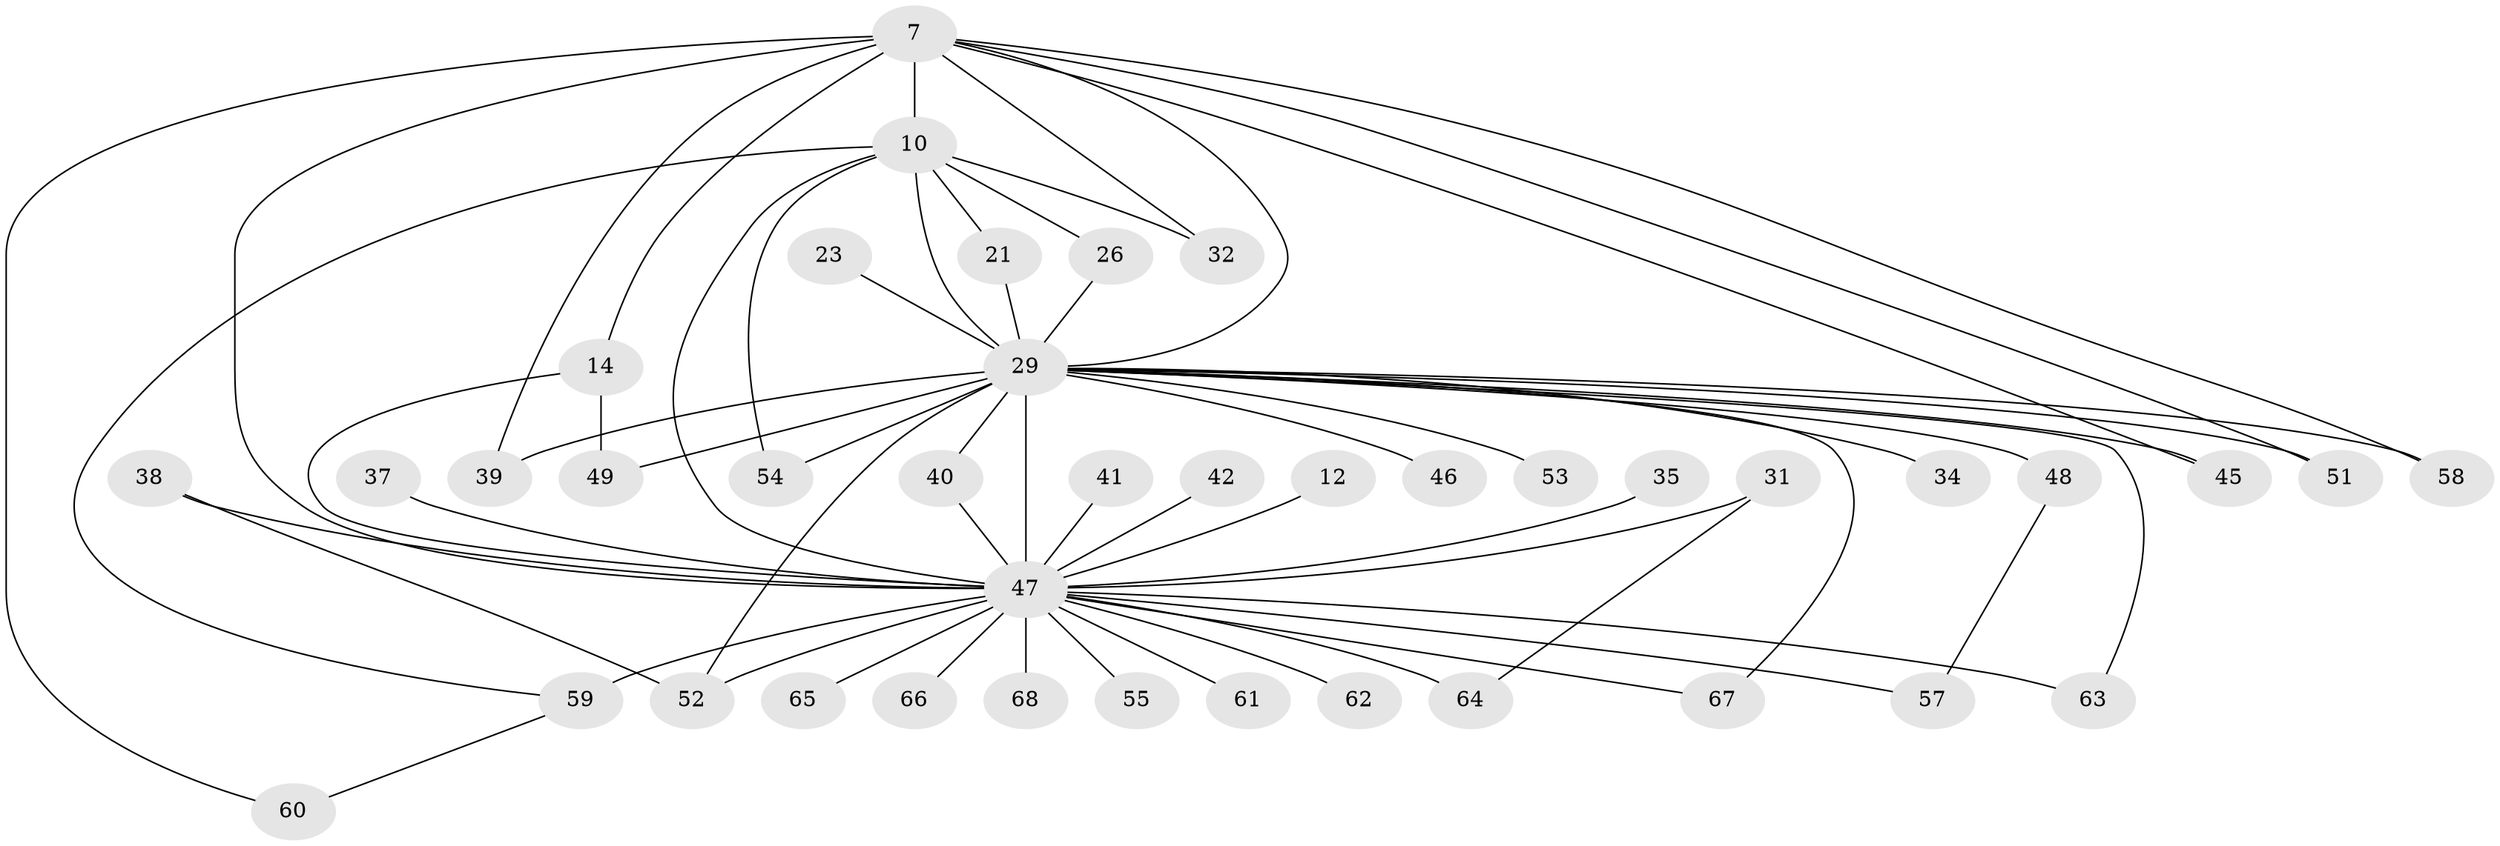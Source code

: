 // original degree distribution, {20: 0.029411764705882353, 15: 0.029411764705882353, 23: 0.029411764705882353, 16: 0.014705882352941176, 25: 0.014705882352941176, 12: 0.029411764705882353, 3: 0.22058823529411764, 2: 0.5735294117647058, 5: 0.029411764705882353, 4: 0.029411764705882353}
// Generated by graph-tools (version 1.1) at 2025/47/03/04/25 21:47:12]
// undirected, 40 vertices, 61 edges
graph export_dot {
graph [start="1"]
  node [color=gray90,style=filled];
  7 [super="+2"];
  10 [super="+9"];
  12;
  14;
  21;
  23;
  26;
  29 [super="+18+6+20+28"];
  31;
  32;
  34;
  35;
  37;
  38 [super="+17"];
  39 [super="+24"];
  40;
  41;
  42;
  45;
  46;
  47 [super="+33+8"];
  48;
  49 [super="+27+30"];
  51;
  52 [super="+50"];
  53;
  54;
  55;
  57;
  58 [super="+16+36"];
  59 [super="+11+25"];
  60;
  61;
  62 [super="+44"];
  63;
  64 [super="+22"];
  65;
  66 [super="+56"];
  67;
  68 [super="+43"];
  7 -- 10 [weight=4];
  7 -- 45;
  7 -- 60;
  7 -- 32;
  7 -- 39 [weight=3];
  7 -- 14;
  7 -- 51;
  7 -- 58 [weight=2];
  7 -- 47 [weight=7];
  7 -- 29 [weight=7];
  10 -- 54;
  10 -- 32;
  10 -- 21;
  10 -- 26;
  10 -- 59;
  10 -- 47 [weight=6];
  10 -- 29 [weight=7];
  12 -- 47 [weight=2];
  14 -- 49;
  14 -- 47;
  21 -- 29;
  23 -- 29;
  26 -- 29;
  29 -- 47 [weight=13];
  29 -- 67;
  29 -- 34 [weight=2];
  29 -- 39;
  29 -- 40;
  29 -- 45;
  29 -- 46 [weight=2];
  29 -- 48 [weight=2];
  29 -- 49 [weight=3];
  29 -- 51;
  29 -- 52;
  29 -- 53 [weight=2];
  29 -- 54;
  29 -- 58 [weight=2];
  29 -- 63;
  31 -- 64;
  31 -- 47 [weight=2];
  35 -- 47 [weight=2];
  37 -- 47 [weight=2];
  38 -- 47 [weight=4];
  38 -- 52;
  40 -- 47;
  41 -- 47;
  42 -- 47 [weight=2];
  47 -- 62 [weight=3];
  47 -- 65 [weight=2];
  47 -- 66 [weight=3];
  47 -- 67;
  47 -- 68 [weight=3];
  47 -- 52;
  47 -- 55;
  47 -- 57;
  47 -- 59 [weight=3];
  47 -- 61;
  47 -- 63;
  47 -- 64 [weight=2];
  48 -- 57;
  59 -- 60;
}
